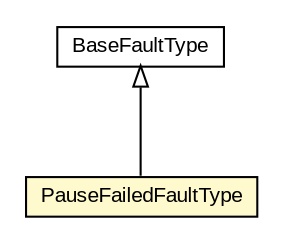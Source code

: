 #!/usr/local/bin/dot
#
# Class diagram 
# Generated by UMLGraph version R5_6-24-gf6e263 (http://www.umlgraph.org/)
#

digraph G {
	edge [fontname="arial",fontsize=10,labelfontname="arial",labelfontsize=10];
	node [fontname="arial",fontsize=10,shape=plaintext];
	nodesep=0.25;
	ranksep=0.5;
	// org.oasis_open.docs.wsn.b_2.PauseFailedFaultType
	c813424 [label=<<table title="org.oasis_open.docs.wsn.b_2.PauseFailedFaultType" border="0" cellborder="1" cellspacing="0" cellpadding="2" port="p" bgcolor="lemonChiffon" href="./PauseFailedFaultType.html">
		<tr><td><table border="0" cellspacing="0" cellpadding="1">
<tr><td align="center" balign="center"> PauseFailedFaultType </td></tr>
		</table></td></tr>
		</table>>, URL="./PauseFailedFaultType.html", fontname="arial", fontcolor="black", fontsize=10.0];
	// org.oasis_open.docs.wsrf.bf_2.BaseFaultType
	c813460 [label=<<table title="org.oasis_open.docs.wsrf.bf_2.BaseFaultType" border="0" cellborder="1" cellspacing="0" cellpadding="2" port="p" href="../../wsrf/bf_2/BaseFaultType.html">
		<tr><td><table border="0" cellspacing="0" cellpadding="1">
<tr><td align="center" balign="center"> BaseFaultType </td></tr>
		</table></td></tr>
		</table>>, URL="../../wsrf/bf_2/BaseFaultType.html", fontname="arial", fontcolor="black", fontsize=10.0];
	//org.oasis_open.docs.wsn.b_2.PauseFailedFaultType extends org.oasis_open.docs.wsrf.bf_2.BaseFaultType
	c813460:p -> c813424:p [dir=back,arrowtail=empty];
}

